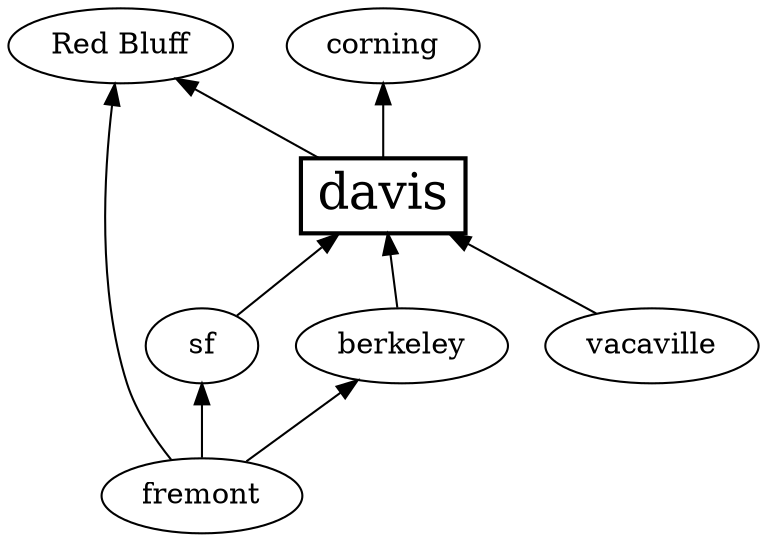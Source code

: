 /* Run with the following:

    $ dot -Tpdf digraph.dot -o digraph.pdf
*/

digraph {
rankdir = BT

davis -> rb
davis -> corning
sf -> davis
vacaville -> davis
berkeley -> davis
fremont -> berkeley
fremont -> sf
fremont -> rb

davis [fontsize=24 shape=rect style=bold]
rb [label="Red Bluff"]
}
